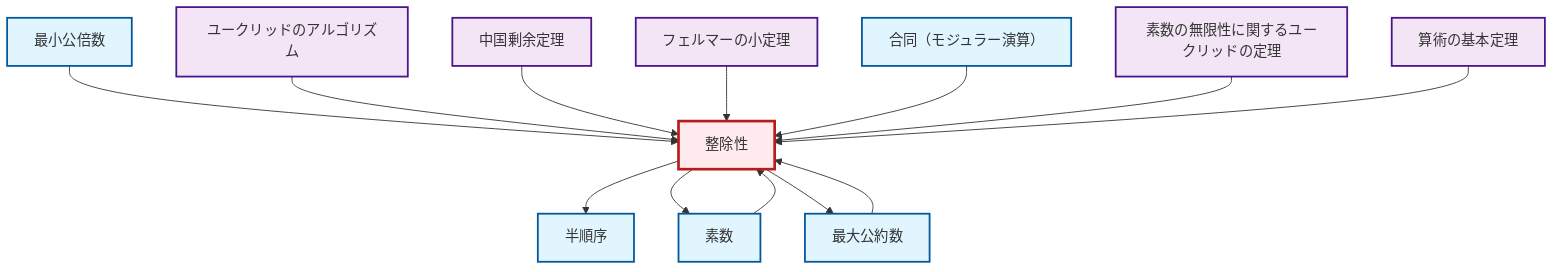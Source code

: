 graph TD
    classDef definition fill:#e1f5fe,stroke:#01579b,stroke-width:2px
    classDef theorem fill:#f3e5f5,stroke:#4a148c,stroke-width:2px
    classDef axiom fill:#fff3e0,stroke:#e65100,stroke-width:2px
    classDef example fill:#e8f5e9,stroke:#1b5e20,stroke-width:2px
    classDef current fill:#ffebee,stroke:#b71c1c,stroke-width:3px
    def-lcm["最小公倍数"]:::definition
    thm-chinese-remainder["中国剰余定理"]:::theorem
    def-gcd["最大公約数"]:::definition
    def-partial-order["半順序"]:::definition
    thm-euclid-infinitude-primes["素数の無限性に関するユークリッドの定理"]:::theorem
    thm-fundamental-arithmetic["算術の基本定理"]:::theorem
    def-divisibility["整除性"]:::definition
    def-prime["素数"]:::definition
    thm-fermat-little["フェルマーの小定理"]:::theorem
    def-congruence["合同（モジュラー演算）"]:::definition
    thm-euclidean-algorithm["ユークリッドのアルゴリズム"]:::theorem
    def-lcm --> def-divisibility
    def-divisibility --> def-partial-order
    thm-euclidean-algorithm --> def-divisibility
    thm-chinese-remainder --> def-divisibility
    thm-fermat-little --> def-divisibility
    def-congruence --> def-divisibility
    def-gcd --> def-divisibility
    thm-euclid-infinitude-primes --> def-divisibility
    def-prime --> def-divisibility
    def-divisibility --> def-prime
    def-divisibility --> def-gcd
    thm-fundamental-arithmetic --> def-divisibility
    class def-divisibility current